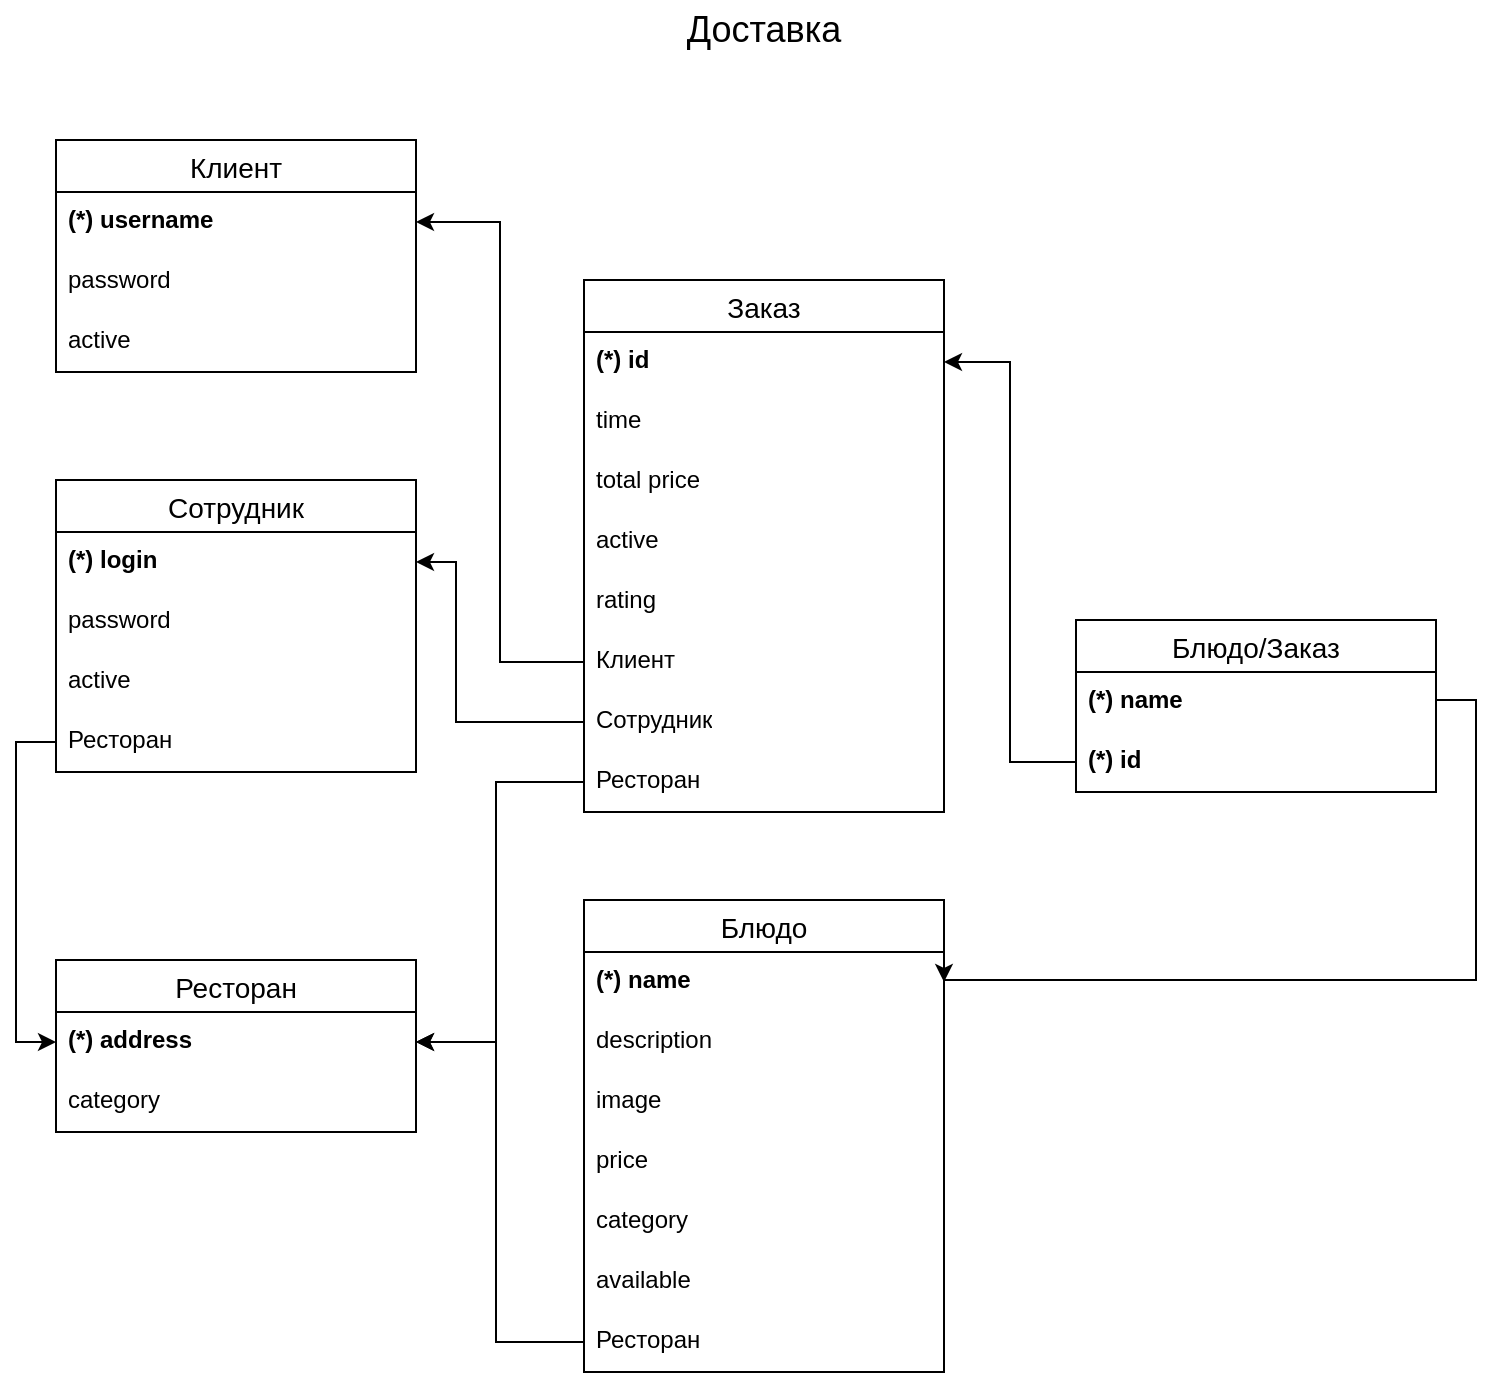 <mxfile version="24.7.17">
  <diagram name="Страница — 1" id="_YuCFSfN9KbbJojV2Bl-">
    <mxGraphModel dx="1282" dy="581" grid="1" gridSize="10" guides="1" tooltips="1" connect="1" arrows="1" fold="1" page="1" pageScale="1" pageWidth="827" pageHeight="1169" math="0" shadow="0">
      <root>
        <mxCell id="0" />
        <mxCell id="1" parent="0" />
        <mxCell id="1CGRCvlt_vWcbF3Wgjnv-1" value="Клиент" style="swimlane;fontStyle=0;childLayout=stackLayout;horizontal=1;startSize=26;horizontalStack=0;resizeParent=1;resizeParentMax=0;resizeLast=0;collapsible=1;marginBottom=0;align=center;fontSize=14;" parent="1" vertex="1">
          <mxGeometry x="60" y="80" width="180" height="116" as="geometry">
            <mxRectangle x="320" y="80" width="90" height="30" as="alternateBounds" />
          </mxGeometry>
        </mxCell>
        <mxCell id="1CGRCvlt_vWcbF3Wgjnv-2" value="&lt;b&gt;(*) username&lt;/b&gt;" style="text;strokeColor=none;fillColor=none;spacingLeft=4;spacingRight=4;overflow=hidden;rotatable=0;points=[[0,0.5],[1,0.5]];portConstraint=eastwest;fontSize=12;whiteSpace=wrap;html=1;fontStyle=0" parent="1CGRCvlt_vWcbF3Wgjnv-1" vertex="1">
          <mxGeometry y="26" width="180" height="30" as="geometry" />
        </mxCell>
        <mxCell id="1CGRCvlt_vWcbF3Wgjnv-3" value="password" style="text;strokeColor=none;fillColor=none;spacingLeft=4;spacingRight=4;overflow=hidden;rotatable=0;points=[[0,0.5],[1,0.5]];portConstraint=eastwest;fontSize=12;whiteSpace=wrap;html=1;" parent="1CGRCvlt_vWcbF3Wgjnv-1" vertex="1">
          <mxGeometry y="56" width="180" height="30" as="geometry" />
        </mxCell>
        <mxCell id="1CGRCvlt_vWcbF3Wgjnv-4" value="active" style="text;strokeColor=none;fillColor=none;spacingLeft=4;spacingRight=4;overflow=hidden;rotatable=0;points=[[0,0.5],[1,0.5]];portConstraint=eastwest;fontSize=12;whiteSpace=wrap;html=1;" parent="1CGRCvlt_vWcbF3Wgjnv-1" vertex="1">
          <mxGeometry y="86" width="180" height="30" as="geometry" />
        </mxCell>
        <mxCell id="1CGRCvlt_vWcbF3Wgjnv-5" value="&lt;span style=&quot;font-size: 18px;&quot;&gt;Доставка&lt;/span&gt;" style="text;html=1;align=center;verticalAlign=middle;whiteSpace=wrap;rounded=0;" parent="1" vertex="1">
          <mxGeometry x="384" y="10" width="60" height="30" as="geometry" />
        </mxCell>
        <mxCell id="1CGRCvlt_vWcbF3Wgjnv-6" value="Блюдо" style="swimlane;fontStyle=0;childLayout=stackLayout;horizontal=1;startSize=26;horizontalStack=0;resizeParent=1;resizeParentMax=0;resizeLast=0;collapsible=1;marginBottom=0;align=center;fontSize=14;" parent="1" vertex="1">
          <mxGeometry x="324" y="460" width="180" height="236" as="geometry">
            <mxRectangle x="320" y="80" width="90" height="30" as="alternateBounds" />
          </mxGeometry>
        </mxCell>
        <mxCell id="1CGRCvlt_vWcbF3Wgjnv-7" value="&lt;b&gt;(*) name&lt;/b&gt;" style="text;strokeColor=none;fillColor=none;spacingLeft=4;spacingRight=4;overflow=hidden;rotatable=0;points=[[0,0.5],[1,0.5]];portConstraint=eastwest;fontSize=12;whiteSpace=wrap;html=1;fontStyle=0" parent="1CGRCvlt_vWcbF3Wgjnv-6" vertex="1">
          <mxGeometry y="26" width="180" height="30" as="geometry" />
        </mxCell>
        <mxCell id="1CGRCvlt_vWcbF3Wgjnv-8" value="description" style="text;strokeColor=none;fillColor=none;spacingLeft=4;spacingRight=4;overflow=hidden;rotatable=0;points=[[0,0.5],[1,0.5]];portConstraint=eastwest;fontSize=12;whiteSpace=wrap;html=1;" parent="1CGRCvlt_vWcbF3Wgjnv-6" vertex="1">
          <mxGeometry y="56" width="180" height="30" as="geometry" />
        </mxCell>
        <mxCell id="1CGRCvlt_vWcbF3Wgjnv-9" value="image" style="text;strokeColor=none;fillColor=none;spacingLeft=4;spacingRight=4;overflow=hidden;rotatable=0;points=[[0,0.5],[1,0.5]];portConstraint=eastwest;fontSize=12;whiteSpace=wrap;html=1;" parent="1CGRCvlt_vWcbF3Wgjnv-6" vertex="1">
          <mxGeometry y="86" width="180" height="30" as="geometry" />
        </mxCell>
        <mxCell id="1CGRCvlt_vWcbF3Wgjnv-10" value="price" style="text;strokeColor=none;fillColor=none;spacingLeft=4;spacingRight=4;overflow=hidden;rotatable=0;points=[[0,0.5],[1,0.5]];portConstraint=eastwest;fontSize=12;whiteSpace=wrap;html=1;" parent="1CGRCvlt_vWcbF3Wgjnv-6" vertex="1">
          <mxGeometry y="116" width="180" height="30" as="geometry" />
        </mxCell>
        <mxCell id="1CGRCvlt_vWcbF3Wgjnv-11" value="category" style="text;strokeColor=none;fillColor=none;spacingLeft=4;spacingRight=4;overflow=hidden;rotatable=0;points=[[0,0.5],[1,0.5]];portConstraint=eastwest;fontSize=12;whiteSpace=wrap;html=1;" parent="1CGRCvlt_vWcbF3Wgjnv-6" vertex="1">
          <mxGeometry y="146" width="180" height="30" as="geometry" />
        </mxCell>
        <mxCell id="1CGRCvlt_vWcbF3Wgjnv-12" value="available" style="text;strokeColor=none;fillColor=none;spacingLeft=4;spacingRight=4;overflow=hidden;rotatable=0;points=[[0,0.5],[1,0.5]];portConstraint=eastwest;fontSize=12;whiteSpace=wrap;html=1;" parent="1CGRCvlt_vWcbF3Wgjnv-6" vertex="1">
          <mxGeometry y="176" width="180" height="30" as="geometry" />
        </mxCell>
        <mxCell id="BaoeXSQ4PFncvykutc1M-1" value="Ресторан" style="text;strokeColor=none;fillColor=none;spacingLeft=4;spacingRight=4;overflow=hidden;rotatable=0;points=[[0,0.5],[1,0.5]];portConstraint=eastwest;fontSize=12;whiteSpace=wrap;html=1;" vertex="1" parent="1CGRCvlt_vWcbF3Wgjnv-6">
          <mxGeometry y="206" width="180" height="30" as="geometry" />
        </mxCell>
        <mxCell id="1CGRCvlt_vWcbF3Wgjnv-13" value="Ресторан" style="swimlane;fontStyle=0;childLayout=stackLayout;horizontal=1;startSize=26;horizontalStack=0;resizeParent=1;resizeParentMax=0;resizeLast=0;collapsible=1;marginBottom=0;align=center;fontSize=14;" parent="1" vertex="1">
          <mxGeometry x="60" y="490" width="180" height="86" as="geometry">
            <mxRectangle x="320" y="80" width="90" height="30" as="alternateBounds" />
          </mxGeometry>
        </mxCell>
        <mxCell id="1CGRCvlt_vWcbF3Wgjnv-14" value="&lt;b&gt;(*) address&lt;/b&gt;" style="text;strokeColor=none;fillColor=none;spacingLeft=4;spacingRight=4;overflow=hidden;rotatable=0;points=[[0,0.5],[1,0.5]];portConstraint=eastwest;fontSize=12;whiteSpace=wrap;html=1;fontStyle=0" parent="1CGRCvlt_vWcbF3Wgjnv-13" vertex="1">
          <mxGeometry y="26" width="180" height="30" as="geometry" />
        </mxCell>
        <mxCell id="1CGRCvlt_vWcbF3Wgjnv-15" value="category" style="text;strokeColor=none;fillColor=none;spacingLeft=4;spacingRight=4;overflow=hidden;rotatable=0;points=[[0,0.5],[1,0.5]];portConstraint=eastwest;fontSize=12;whiteSpace=wrap;html=1;" parent="1CGRCvlt_vWcbF3Wgjnv-13" vertex="1">
          <mxGeometry y="56" width="180" height="30" as="geometry" />
        </mxCell>
        <mxCell id="1CGRCvlt_vWcbF3Wgjnv-16" value="Заказ" style="swimlane;fontStyle=0;childLayout=stackLayout;horizontal=1;startSize=26;horizontalStack=0;resizeParent=1;resizeParentMax=0;resizeLast=0;collapsible=1;marginBottom=0;align=center;fontSize=14;" parent="1" vertex="1">
          <mxGeometry x="324" y="150" width="180" height="266" as="geometry">
            <mxRectangle x="320" y="80" width="90" height="30" as="alternateBounds" />
          </mxGeometry>
        </mxCell>
        <mxCell id="1CGRCvlt_vWcbF3Wgjnv-17" value="(*) id" style="text;strokeColor=none;fillColor=none;spacingLeft=4;spacingRight=4;overflow=hidden;rotatable=0;points=[[0,0.5],[1,0.5]];portConstraint=eastwest;fontSize=12;whiteSpace=wrap;html=1;fontStyle=1" parent="1CGRCvlt_vWcbF3Wgjnv-16" vertex="1">
          <mxGeometry y="26" width="180" height="30" as="geometry" />
        </mxCell>
        <mxCell id="1CGRCvlt_vWcbF3Wgjnv-18" value="time" style="text;strokeColor=none;fillColor=none;spacingLeft=4;spacingRight=4;overflow=hidden;rotatable=0;points=[[0,0.5],[1,0.5]];portConstraint=eastwest;fontSize=12;whiteSpace=wrap;html=1;" parent="1CGRCvlt_vWcbF3Wgjnv-16" vertex="1">
          <mxGeometry y="56" width="180" height="30" as="geometry" />
        </mxCell>
        <mxCell id="1CGRCvlt_vWcbF3Wgjnv-19" value="total price" style="text;strokeColor=none;fillColor=none;spacingLeft=4;spacingRight=4;overflow=hidden;rotatable=0;points=[[0,0.5],[1,0.5]];portConstraint=eastwest;fontSize=12;whiteSpace=wrap;html=1;" parent="1CGRCvlt_vWcbF3Wgjnv-16" vertex="1">
          <mxGeometry y="86" width="180" height="30" as="geometry" />
        </mxCell>
        <mxCell id="1CGRCvlt_vWcbF3Wgjnv-20" value="active" style="text;strokeColor=none;fillColor=none;spacingLeft=4;spacingRight=4;overflow=hidden;rotatable=0;points=[[0,0.5],[1,0.5]];portConstraint=eastwest;fontSize=12;whiteSpace=wrap;html=1;" parent="1CGRCvlt_vWcbF3Wgjnv-16" vertex="1">
          <mxGeometry y="116" width="180" height="30" as="geometry" />
        </mxCell>
        <mxCell id="1CGRCvlt_vWcbF3Wgjnv-21" value="rating" style="text;strokeColor=none;fillColor=none;spacingLeft=4;spacingRight=4;overflow=hidden;rotatable=0;points=[[0,0.5],[1,0.5]];portConstraint=eastwest;fontSize=12;whiteSpace=wrap;html=1;" parent="1CGRCvlt_vWcbF3Wgjnv-16" vertex="1">
          <mxGeometry y="146" width="180" height="30" as="geometry" />
        </mxCell>
        <mxCell id="1CGRCvlt_vWcbF3Wgjnv-22" value="Клиент" style="text;strokeColor=none;fillColor=none;spacingLeft=4;spacingRight=4;overflow=hidden;rotatable=0;points=[[0,0.5],[1,0.5]];portConstraint=eastwest;fontSize=12;whiteSpace=wrap;html=1;" parent="1CGRCvlt_vWcbF3Wgjnv-16" vertex="1">
          <mxGeometry y="176" width="180" height="30" as="geometry" />
        </mxCell>
        <mxCell id="1CGRCvlt_vWcbF3Wgjnv-24" value="Сотрудник" style="text;strokeColor=none;fillColor=none;spacingLeft=4;spacingRight=4;overflow=hidden;rotatable=0;points=[[0,0.5],[1,0.5]];portConstraint=eastwest;fontSize=12;whiteSpace=wrap;html=1;" parent="1CGRCvlt_vWcbF3Wgjnv-16" vertex="1">
          <mxGeometry y="206" width="180" height="30" as="geometry" />
        </mxCell>
        <mxCell id="1CGRCvlt_vWcbF3Wgjnv-23" value="Ресторан" style="text;strokeColor=none;fillColor=none;spacingLeft=4;spacingRight=4;overflow=hidden;rotatable=0;points=[[0,0.5],[1,0.5]];portConstraint=eastwest;fontSize=12;whiteSpace=wrap;html=1;" parent="1CGRCvlt_vWcbF3Wgjnv-16" vertex="1">
          <mxGeometry y="236" width="180" height="30" as="geometry" />
        </mxCell>
        <mxCell id="1CGRCvlt_vWcbF3Wgjnv-25" value="Сотрудник" style="swimlane;fontStyle=0;childLayout=stackLayout;horizontal=1;startSize=26;horizontalStack=0;resizeParent=1;resizeParentMax=0;resizeLast=0;collapsible=1;marginBottom=0;align=center;fontSize=14;" parent="1" vertex="1">
          <mxGeometry x="60" y="250" width="180" height="146" as="geometry">
            <mxRectangle x="320" y="80" width="90" height="30" as="alternateBounds" />
          </mxGeometry>
        </mxCell>
        <mxCell id="1CGRCvlt_vWcbF3Wgjnv-26" value="&lt;b&gt;(*) login&lt;/b&gt;" style="text;strokeColor=none;fillColor=none;spacingLeft=4;spacingRight=4;overflow=hidden;rotatable=0;points=[[0,0.5],[1,0.5]];portConstraint=eastwest;fontSize=12;whiteSpace=wrap;html=1;fontStyle=0" parent="1CGRCvlt_vWcbF3Wgjnv-25" vertex="1">
          <mxGeometry y="26" width="180" height="30" as="geometry" />
        </mxCell>
        <mxCell id="1CGRCvlt_vWcbF3Wgjnv-27" value="password" style="text;strokeColor=none;fillColor=none;spacingLeft=4;spacingRight=4;overflow=hidden;rotatable=0;points=[[0,0.5],[1,0.5]];portConstraint=eastwest;fontSize=12;whiteSpace=wrap;html=1;" parent="1CGRCvlt_vWcbF3Wgjnv-25" vertex="1">
          <mxGeometry y="56" width="180" height="30" as="geometry" />
        </mxCell>
        <mxCell id="1CGRCvlt_vWcbF3Wgjnv-28" value="active" style="text;strokeColor=none;fillColor=none;spacingLeft=4;spacingRight=4;overflow=hidden;rotatable=0;points=[[0,0.5],[1,0.5]];portConstraint=eastwest;fontSize=12;whiteSpace=wrap;html=1;" parent="1CGRCvlt_vWcbF3Wgjnv-25" vertex="1">
          <mxGeometry y="86" width="180" height="30" as="geometry" />
        </mxCell>
        <mxCell id="1CGRCvlt_vWcbF3Wgjnv-29" value="Ресторан" style="text;strokeColor=none;fillColor=none;spacingLeft=4;spacingRight=4;overflow=hidden;rotatable=0;points=[[0,0.5],[1,0.5]];portConstraint=eastwest;fontSize=12;whiteSpace=wrap;html=1;" parent="1CGRCvlt_vWcbF3Wgjnv-25" vertex="1">
          <mxGeometry y="116" width="180" height="30" as="geometry" />
        </mxCell>
        <mxCell id="1CGRCvlt_vWcbF3Wgjnv-30" style="edgeStyle=orthogonalEdgeStyle;rounded=0;orthogonalLoop=1;jettySize=auto;html=1;" parent="1" source="1CGRCvlt_vWcbF3Wgjnv-22" target="1CGRCvlt_vWcbF3Wgjnv-2" edge="1">
          <mxGeometry relative="1" as="geometry" />
        </mxCell>
        <mxCell id="1CGRCvlt_vWcbF3Wgjnv-31" style="edgeStyle=orthogonalEdgeStyle;rounded=0;orthogonalLoop=1;jettySize=auto;html=1;entryX=1;entryY=0.5;entryDx=0;entryDy=0;" parent="1" source="1CGRCvlt_vWcbF3Wgjnv-23" target="1CGRCvlt_vWcbF3Wgjnv-14" edge="1">
          <mxGeometry relative="1" as="geometry">
            <Array as="points">
              <mxPoint x="280" y="401" />
              <mxPoint x="280" y="531" />
            </Array>
          </mxGeometry>
        </mxCell>
        <mxCell id="1CGRCvlt_vWcbF3Wgjnv-32" style="edgeStyle=orthogonalEdgeStyle;rounded=0;orthogonalLoop=1;jettySize=auto;html=1;entryX=0;entryY=0.5;entryDx=0;entryDy=0;" parent="1" source="1CGRCvlt_vWcbF3Wgjnv-29" target="1CGRCvlt_vWcbF3Wgjnv-14" edge="1">
          <mxGeometry relative="1" as="geometry">
            <Array as="points">
              <mxPoint x="40" y="381" />
              <mxPoint x="40" y="531" />
            </Array>
          </mxGeometry>
        </mxCell>
        <mxCell id="1CGRCvlt_vWcbF3Wgjnv-33" style="edgeStyle=orthogonalEdgeStyle;rounded=0;orthogonalLoop=1;jettySize=auto;html=1;entryX=1;entryY=0.5;entryDx=0;entryDy=0;" parent="1" source="1CGRCvlt_vWcbF3Wgjnv-24" target="1CGRCvlt_vWcbF3Wgjnv-26" edge="1">
          <mxGeometry relative="1" as="geometry">
            <Array as="points">
              <mxPoint x="260" y="371" />
              <mxPoint x="260" y="291" />
            </Array>
          </mxGeometry>
        </mxCell>
        <mxCell id="1CGRCvlt_vWcbF3Wgjnv-34" value="Блюдо/Заказ" style="swimlane;fontStyle=0;childLayout=stackLayout;horizontal=1;startSize=26;horizontalStack=0;resizeParent=1;resizeParentMax=0;resizeLast=0;collapsible=1;marginBottom=0;align=center;fontSize=14;" parent="1" vertex="1">
          <mxGeometry x="570" y="320" width="180" height="86" as="geometry">
            <mxRectangle x="320" y="80" width="90" height="30" as="alternateBounds" />
          </mxGeometry>
        </mxCell>
        <mxCell id="1CGRCvlt_vWcbF3Wgjnv-35" value="&lt;b&gt;(*) name&lt;/b&gt;" style="text;strokeColor=none;fillColor=none;spacingLeft=4;spacingRight=4;overflow=hidden;rotatable=0;points=[[0,0.5],[1,0.5]];portConstraint=eastwest;fontSize=12;whiteSpace=wrap;html=1;fontStyle=0" parent="1CGRCvlt_vWcbF3Wgjnv-34" vertex="1">
          <mxGeometry y="26" width="180" height="30" as="geometry" />
        </mxCell>
        <mxCell id="1CGRCvlt_vWcbF3Wgjnv-36" value="(*) id" style="text;strokeColor=none;fillColor=none;spacingLeft=4;spacingRight=4;overflow=hidden;rotatable=0;points=[[0,0.5],[1,0.5]];portConstraint=eastwest;fontSize=12;whiteSpace=wrap;html=1;fontStyle=1" parent="1CGRCvlt_vWcbF3Wgjnv-34" vertex="1">
          <mxGeometry y="56" width="180" height="30" as="geometry" />
        </mxCell>
        <mxCell id="1CGRCvlt_vWcbF3Wgjnv-37" style="edgeStyle=orthogonalEdgeStyle;rounded=0;orthogonalLoop=1;jettySize=auto;html=1;entryX=1;entryY=0.5;entryDx=0;entryDy=0;" parent="1" source="1CGRCvlt_vWcbF3Wgjnv-36" target="1CGRCvlt_vWcbF3Wgjnv-17" edge="1">
          <mxGeometry relative="1" as="geometry" />
        </mxCell>
        <mxCell id="1CGRCvlt_vWcbF3Wgjnv-38" style="edgeStyle=orthogonalEdgeStyle;rounded=0;orthogonalLoop=1;jettySize=auto;html=1;entryX=1;entryY=0.5;entryDx=0;entryDy=0;exitX=1;exitY=0.5;exitDx=0;exitDy=0;" parent="1" source="1CGRCvlt_vWcbF3Wgjnv-35" target="1CGRCvlt_vWcbF3Wgjnv-7" edge="1">
          <mxGeometry relative="1" as="geometry">
            <Array as="points">
              <mxPoint x="750" y="360" />
              <mxPoint x="770" y="360" />
              <mxPoint x="770" y="500" />
            </Array>
          </mxGeometry>
        </mxCell>
        <mxCell id="BaoeXSQ4PFncvykutc1M-2" style="edgeStyle=orthogonalEdgeStyle;rounded=0;orthogonalLoop=1;jettySize=auto;html=1;entryX=1;entryY=0.5;entryDx=0;entryDy=0;" edge="1" parent="1" source="BaoeXSQ4PFncvykutc1M-1" target="1CGRCvlt_vWcbF3Wgjnv-14">
          <mxGeometry relative="1" as="geometry">
            <mxPoint x="240" y="530" as="targetPoint" />
            <Array as="points">
              <mxPoint x="280" y="681" />
              <mxPoint x="280" y="531" />
            </Array>
          </mxGeometry>
        </mxCell>
      </root>
    </mxGraphModel>
  </diagram>
</mxfile>
